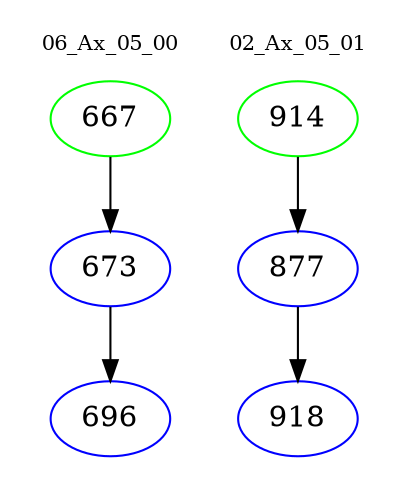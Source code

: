 digraph{
subgraph cluster_0 {
color = white
label = "06_Ax_05_00";
fontsize=10;
T0_667 [label="667", color="green"]
T0_667 -> T0_673 [color="black"]
T0_673 [label="673", color="blue"]
T0_673 -> T0_696 [color="black"]
T0_696 [label="696", color="blue"]
}
subgraph cluster_1 {
color = white
label = "02_Ax_05_01";
fontsize=10;
T1_914 [label="914", color="green"]
T1_914 -> T1_877 [color="black"]
T1_877 [label="877", color="blue"]
T1_877 -> T1_918 [color="black"]
T1_918 [label="918", color="blue"]
}
}
